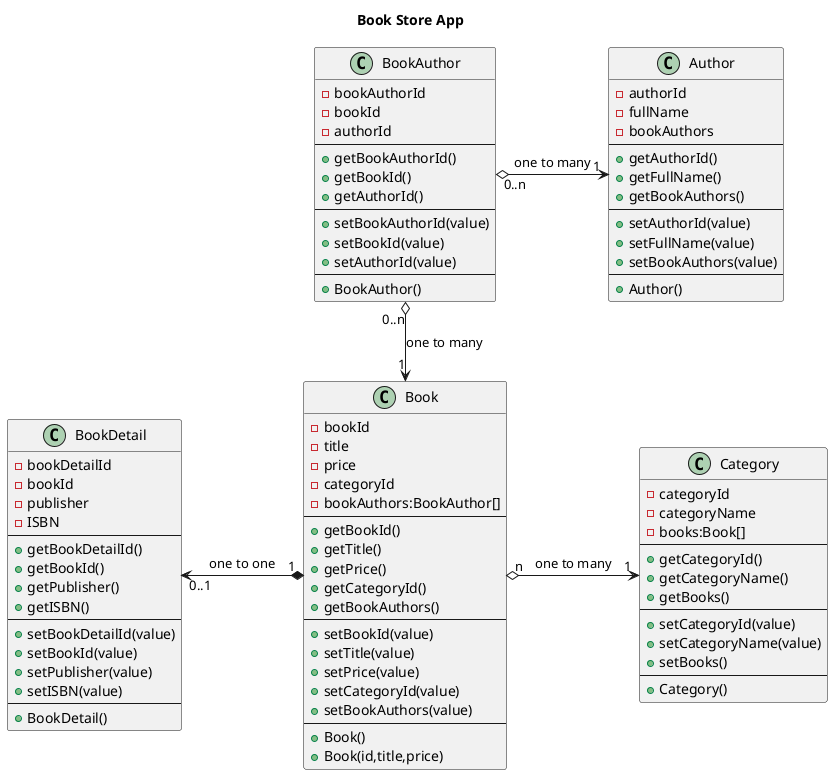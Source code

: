 @startuml bookstoreapp
title Book Store App

class Book{
    -bookId
    -title
    -price
    -categoryId
    -bookAuthors:BookAuthor[]
    --
    +getBookId()
    +getTitle()
    +getPrice()
    +getCategoryId()
    +getBookAuthors()
    --
    +setBookId(value)
    +setTitle(value)
    +setPrice(value)
    +setCategoryId(value)
    +setBookAuthors(value)
    --
    +Book()
    +Book(id,title,price)
}

class BookDetail{
    -bookDetailId
    -bookId
    -publisher
    -ISBN
    --
    +getBookDetailId()
    +getBookId()
    +getPublisher()
    +getISBN()
    --
    +setBookDetailId(value)
    +setBookId(value)
    +setPublisher(value)
    +setISBN(value)
    --
    +BookDetail()
}

class Category{
    -categoryId
    -categoryName
    -books:Book[]
    --
    +getCategoryId()
    +getCategoryName()
    +getBooks()
    --
    +setCategoryId(value)
    +setCategoryName(value)
    +setBooks()
    --
    +Category()
}

class Author{
    -authorId
    -fullName
    -bookAuthors
    --
    +getAuthorId()
    +getFullName()
    +getBookAuthors()
    --
    +setAuthorId(value)
    +setFullName(value)
    +setBookAuthors(value)
    --
    +Author()
}

class BookAuthor{
    -bookAuthorId
    -bookId
    -authorId
    --
    +getBookAuthorId()
    +getBookId()
    +getAuthorId()
    --
    +setBookAuthorId(value)
    +setBookId(value)
    +setAuthorId(value)
    --
    +BookAuthor()
}

Book "1" *-l-> "0..1" BookDetail : "   one to one   "
Book "n" o-r-> "1" Category : "   one to many   "

Book "1" <-u-o "0..n" BookAuthor : "one to many"
Author "1" <-l-o "0..n" BookAuthor : "one to many"

' hide members
